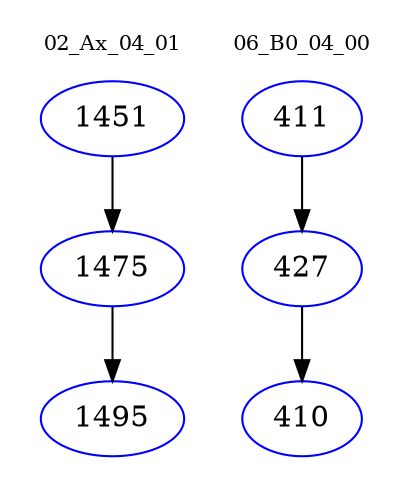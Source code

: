 digraph{
subgraph cluster_0 {
color = white
label = "02_Ax_04_01";
fontsize=10;
T0_1451 [label="1451", color="blue"]
T0_1451 -> T0_1475 [color="black"]
T0_1475 [label="1475", color="blue"]
T0_1475 -> T0_1495 [color="black"]
T0_1495 [label="1495", color="blue"]
}
subgraph cluster_1 {
color = white
label = "06_B0_04_00";
fontsize=10;
T1_411 [label="411", color="blue"]
T1_411 -> T1_427 [color="black"]
T1_427 [label="427", color="blue"]
T1_427 -> T1_410 [color="black"]
T1_410 [label="410", color="blue"]
}
}
